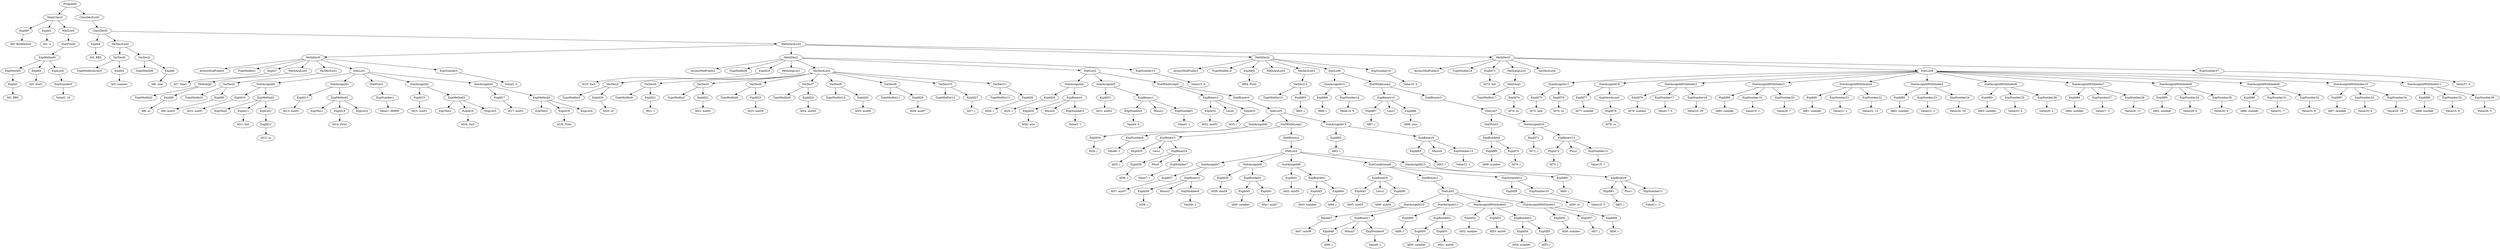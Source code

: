 digraph {
	ordering = out;
	ClassDeclList0 -> ClassDecl0;
	ExpNumber37 -> "Value37: 0";
	ExpNumber36 -> "Value36: 5";
	StatAssignIdWithIndex11 -> ExpId88;
	StatAssignIdWithIndex11 -> ExpNumber35;
	StatAssignIdWithIndex11 -> ExpNumber36;
	ExpNumber34 -> "Value34: 19";
	ExpNumber33 -> "Value33: 8";
	ExpId86 -> "Id86: number";
	ExpNumber30 -> "Value30: 6";
	ExpNumber29 -> "Value29: 6";
	ExpId85 -> "Id85: number";
	ExpNumber28 -> "Value28: 11";
	StatAssignIdWithIndex7 -> ExpId84;
	StatAssignIdWithIndex7 -> ExpNumber27;
	StatAssignIdWithIndex7 -> ExpNumber28;
	ExpNumber26 -> "Value26: 2";
	ExpNumber25 -> "Value25: 4";
	ExpId83 -> "Id83: number";
	ExpId82 -> "Id82: number";
	ExpNumber22 -> "Value22: 12";
	StatAssignIdWithIndex5 -> ExpId82;
	StatAssignIdWithIndex5 -> ExpNumber23;
	StatAssignIdWithIndex5 -> ExpNumber24;
	ExpNumber21 -> "Value21: 2";
	StatAssignIdWithIndex4 -> ExpId81;
	StatAssignIdWithIndex4 -> ExpNumber21;
	StatAssignIdWithIndex4 -> ExpNumber22;
	ExpBinary3 -> ExpId35;
	ExpBinary3 -> Less1;
	ExpBinary3 -> ExpBinary4;
	StatWhileLoop2 -> ExpBinary10;
	StatWhileLoop2 -> StatBraces3;
	ExpNumber6 -> "Value6: 1";
	ExpId34 -> "Id34: j";
	ExpId36 -> "Id36: i";
	ExpNumber7 -> "Value7: 1";
	ExpMethod3 -> ExpThis2;
	ExpMethod3 -> ExpId16;
	ExpMethod3 -> ExpList3;
	ExpNumber20 -> "Value20: 7";
	ExpNumber5 -> "Value5: 1";
	ExpId31 -> "Id31: aux02";
	StatList3 -> StatAssignId6;
	StatList3 -> StatWhileLoop1;
	StatList3 -> StatAssignId14;
	ExpId88 -> "Id88: number";
	ExpId30 -> "Id30: size";
	ExpId54 -> "Id54: number";
	ExpId64 -> "Id64: Print";
	ExpId25 -> "Id25: aux06";
	ExpId84 -> "Id84: number";
	VarDecl8 -> TypeModInt10;
	VarDecl8 -> ExpId25;
	ExpId24 -> "Id24: aux05";
	ExpId37 -> "Id37: aux07";
	VarDecl4 -> TypeModInt6;
	VarDecl4 -> ExpId21;
	VarDeclList2 -> VarDecl3;
	VarDeclList2 -> VarDecl4;
	VarDeclList2 -> VarDecl5;
	VarDeclList2 -> VarDecl6;
	VarDeclList2 -> VarDecl7;
	VarDeclList2 -> VarDecl8;
	VarDeclList2 -> VarDecl9;
	VarDeclList2 -> VarDecl10;
	VarDeclList2 -> VarDecl11;
	StatAssignId9 -> ExpId42;
	StatAssignId9 -> ExpBracket1;
	MethDeclList0 -> MethDecl0;
	MethDeclList0 -> MethDecl1;
	MethDeclList0 -> MethDecl2;
	MethDeclList0 -> MethDecl3;
	ExpId65 -> "Id65: j";
	Program0 -> MainClass0;
	Program0 -> ClassDeclList0;
	ExpId46 -> "Id46: aux04";
	ExpList0 -> ExpNumber0;
	MethArg0 -> TypeModInt2;
	MethArg0 -> ExpId8;
	ExpId7 -> "Id7: Start";
	StatAssignId4 -> ExpId29;
	StatAssignId4 -> ExpBinary0;
	ExpId51 -> "Id51: aux06";
	ExpMethod4 -> ExpThis3;
	ExpMethod4 -> ExpId18;
	ExpMethod4 -> ExpList4;
	ExpId5 -> "Id5: number";
	ExpId63 -> "Id63: i";
	StatAssignId0 -> ExpId10;
	StatAssignId0 -> ExpMethod1;
	StatAssignId13 -> ExpId60;
	StatAssignId13 -> ExpBinary8;
	ClassDecl0 -> ExpId4;
	ClassDecl0 -> VarDeclList0;
	ClassDecl0 -> MethDeclList0;
	ExpMethod0 -> ExpNewId0;
	ExpMethod0 -> ExpId3;
	ExpMethod0 -> ExpList0;
	MethDecl0 -> AccessModPublic0;
	MethDecl0 -> TypeModInt1;
	MethDecl0 -> ExpId7;
	MethDecl0 -> MethArgList0;
	MethDecl0 -> VarDeclList1;
	MethDecl0 -> StatList1;
	MethDecl0 -> ExpNumber2;
	ExpNewId0 -> ExpId2;
	ExpNumber24 -> "Value24: 18";
	ExpId14 -> "Id14: Print";
	StatPrint1 -> ExpNumber1;
	StatList0 -> StatPrint0;
	ExpId80 -> "Id80: number";
	ExpId11 -> "Id11: Init";
	ExpId20 -> "Id20: nt";
	ExpNumber23 -> "Value23: 3";
	ExpId33 -> "Id33: i";
	MethDecl1 -> AccessModPublic1;
	MethDecl1 -> TypeModInt4;
	MethDecl1 -> ExpId19;
	MethDecl1 -> MethArgList1;
	MethDecl1 -> VarDeclList2;
	MethDecl1 -> StatList2;
	MethDecl1 -> ExpNumber13;
	ExpNumber17 -> "Value17: 0";
	VarDecl1 -> TypeModInt0;
	VarDecl1 -> ExpId6;
	ExpId28 -> "Id28: t";
	ExpMethod1 -> ExpThis0;
	ExpMethod1 -> ExpId11;
	ExpMethod1 -> ExpList1;
	ExpBinary8 -> ExpId61;
	ExpBinary8 -> Plus1;
	ExpBinary8 -> ExpNumber11;
	StatAssignId6 -> ExpId34;
	StatAssignId6 -> ExpNumber6;
	ExpId23 -> "Id23: aux04";
	ExpId78 -> "Id78: sz";
	VarDeclList0 -> VarDecl0;
	VarDeclList0 -> VarDecl1;
	ExpId35 -> "Id35: j";
	ExpBracket0 -> ExpId40;
	ExpBracket0 -> ExpId41;
	ExpNumber31 -> "Value31: 7";
	ExpId0 -> "Id0: BubbleSort";
	MainClass0 -> ExpId0;
	MainClass0 -> ExpId1;
	MainClass0 -> StatList0;
	ExpId3 -> "Id3: Start";
	ExpId13 -> "Id13: aux01";
	ExpId26 -> "Id26: aux07";
	ExpId4 -> "Id4: BBS";
	VarDecl0 -> TypeModIntArray0;
	VarDecl0 -> ExpId5;
	StatPrint0 -> ExpMethod0;
	ExpId10 -> "Id10: aux01";
	ExpNumber3 -> "Value3: 1";
	ExpNumber0 -> "Value0: 10";
	VarDecl7 -> TypeModInt9;
	VarDecl7 -> ExpId24;
	ExpBinary0 -> ExpId30;
	ExpBinary0 -> Minus0;
	ExpBinary0 -> ExpNumber3;
	ExpBracket1 -> ExpId43;
	ExpBracket1 -> ExpId44;
	StatWhileLoop1 -> ExpBinary3;
	StatWhileLoop1 -> StatBraces1;
	ExpNumber9 -> "Value9: 1";
	ExpId19 -> "Id19: Sort";
	VarDeclList1 -> VarDecl2;
	ExpId87 -> "Id87: number";
	MethArgList0 -> MethArg0;
	ExpId16 -> "Id16: Sort";
	ExpBinary1 -> ExpNumber4;
	ExpBinary1 -> Minus1;
	ExpBinary1 -> ExpNumber5;
	ExpId1 -> "Id1: a";
	ExpList1 -> ExpId12;
	VarDecl9 -> TypeModInt11;
	VarDecl9 -> ExpId26;
	ExpBinary4 -> ExpId36;
	ExpBinary4 -> Plus0;
	ExpBinary4 -> ExpNumber7;
	StatList1 -> StatAssignId0;
	StatList1 -> StatAssignId1;
	StatList1 -> StatPrint1;
	StatList1 -> StatAssignId2;
	StatList1 -> StatAssignId3;
	VarDecl5 -> TypeModInt7;
	VarDecl5 -> ExpId22;
	StatAssignId11 -> ExpId49;
	StatAssignId11 -> ExpBracket2;
	VarDecl11 -> TypeModInt13;
	VarDecl11 -> ExpId28;
	ExpId27 -> "Id27: j";
	StatAssignId1 -> ExpId13;
	StatAssignId1 -> ExpMethod2;
	ExpNumber27 -> "Value27: 5";
	StatBraces0 -> StatList3;
	ExpBinary2 -> ExpId32;
	ExpBinary2 -> Less0;
	ExpBinary2 -> ExpId33;
	ExpId9 -> "Id9: aux01";
	ExpId15 -> "Id15: aux01";
	ExpId49 -> "Id49: t";
	VarDecl2 -> TypeModInt3;
	VarDecl2 -> ExpId9;
	ExpId2 -> "Id2: BBS";
	ExpMethod2 -> ExpThis1;
	ExpMethod2 -> ExpId14;
	ExpMethod2 -> ExpList2;
	StatAssignIdWithIndex10 -> ExpId87;
	StatAssignIdWithIndex10 -> ExpNumber33;
	StatAssignIdWithIndex10 -> ExpNumber34;
	ExpNumber15 -> "Value15: 1";
	VarDecl6 -> TypeModInt8;
	VarDecl6 -> ExpId23;
	ExpId17 -> "Id17: aux01";
	ExpId77 -> "Id77: number";
	StatWhileLoop0 -> ExpBinary2;
	StatWhileLoop0 -> StatBraces0;
	ExpId29 -> "Id29: i";
	ExpNumber1 -> "Value1: 99999";
	VarDecl10 -> TypeModInt12;
	VarDecl10 -> ExpId27;
	ExpId21 -> "Id21: i";
	StatAssignId2 -> ExpId15;
	StatAssignId2 -> ExpMethod3;
	ExpId66 -> "Id66: j";
	StatAssignId3 -> ExpId17;
	StatAssignId3 -> ExpMethod4;
	ExpNumber18 -> "Value18: 20";
	ExpId81 -> "Id81: number";
	ExpNumber8 -> "Value8: 1";
	StatAssignId17 -> ExpId75;
	StatAssignId17 -> ExpId76;
	StatList4 -> StatAssignId7;
	StatList4 -> StatAssignId8;
	StatList4 -> StatAssignId9;
	StatList4 -> StatConditional0;
	StatList4 -> StatAssignId13;
	ExpNumber32 -> "Value32: 9";
	ExpId39 -> "Id39: aux04";
	StatAssignId14 -> ExpId62;
	StatAssignId14 -> ExpBinary9;
	VarDecl3 -> TypeModInt5;
	VarDecl3 -> ExpId20;
	ExpId73 -> "Id73: Init";
	StatAssignId8 -> ExpId39;
	StatAssignId8 -> ExpBracket0;
	ExpId41 -> "Id41: aux07";
	ExpId42 -> "Id42: aux05";
	ExpBinary6 -> ExpId45;
	ExpBinary6 -> Less2;
	ExpBinary6 -> ExpId46;
	StatAssignIdWithIndex2 -> ExpId79;
	StatAssignIdWithIndex2 -> ExpNumber17;
	StatAssignIdWithIndex2 -> ExpNumber18;
	ExpId44 -> "Id44: j";
	StatConditional0 -> ExpBinary6;
	StatConditional0 -> StatBraces2;
	StatConditional0 -> StatAssignId12;
	ExpId47 -> "Id47: aux06";
	StatAssignId10 -> ExpId47;
	StatAssignId10 -> ExpBinary7;
	ExpId48 -> "Id48: j";
	MethDecl2 -> AccessModPublic2;
	MethDecl2 -> TypeModInt14;
	MethDecl2 -> ExpId64;
	MethDecl2 -> MethArgList2;
	MethDecl2 -> VarDeclList3;
	MethDecl2 -> StatList6;
	MethDecl2 -> ExpNumber16;
	ExpBinary5 -> ExpId38;
	ExpBinary5 -> Minus2;
	ExpBinary5 -> ExpNumber8;
	ExpBinary7 -> ExpId48;
	ExpBinary7 -> Minus3;
	ExpBinary7 -> ExpNumber9;
	ExpBinary9 -> ExpId63;
	ExpBinary9 -> Minus4;
	ExpBinary9 -> ExpNumber12;
	StatList5 -> StatAssignId10;
	StatList5 -> StatAssignId11;
	StatList5 -> StatAssignIdWithIndex0;
	StatList5 -> StatAssignIdWithIndex1;
	ExpId61 -> "Id61: j";
	ExpId50 -> "Id50: number";
	ExpNumber35 -> "Value35: 9";
	ExpId52 -> "Id52: number";
	StatAssignId7 -> ExpId37;
	StatAssignId7 -> ExpBinary5;
	StatAssignIdWithIndex0 -> ExpId52;
	StatAssignIdWithIndex0 -> ExpId53;
	StatAssignIdWithIndex0 -> ExpBracket3;
	ExpId38 -> "Id38: j";
	ExpBracket3 -> ExpId54;
	ExpBracket3 -> ExpId55;
	ExpId18 -> "Id18: Print";
	ExpId55 -> "Id55: j";
	StatAssignIdWithIndex6 -> ExpId83;
	StatAssignIdWithIndex6 -> ExpNumber25;
	StatAssignIdWithIndex6 -> ExpNumber26;
	StatAssignIdWithIndex3 -> ExpId80;
	StatAssignIdWithIndex3 -> ExpNumber19;
	StatAssignIdWithIndex3 -> ExpNumber20;
	ExpId56 -> "Id56: number";
	ExpNumber4 -> "Value4: 0";
	StatAssignIdWithIndex1 -> ExpId56;
	StatAssignIdWithIndex1 -> ExpId57;
	StatAssignIdWithIndex1 -> ExpId58;
	ExpNumber2 -> "Value2: 0";
	ExpId57 -> "Id57: j";
	ExpNumber19 -> "Value19: 1";
	ExpId58 -> "Id58: t";
	ExpNumber14 -> "Value14: 0";
	StatBraces2 -> StatList5;
	ExpId59 -> "Id59: nt";
	ExpId32 -> "Id32: aux02";
	StatAssignId12 -> ExpId59;
	StatAssignId12 -> ExpNumber10;
	StatList2 -> StatAssignId4;
	StatList2 -> StatAssignId5;
	StatList2 -> StatWhileLoop0;
	ExpId60 -> "Id60: j";
	ExpNumber11 -> "Value11: 1";
	ExpId8 -> "Id8: sz";
	StatBraces1 -> StatList4;
	ExpBracket2 -> ExpId50;
	ExpBracket2 -> ExpId51;
	ExpId62 -> "Id62: i";
	StatAssignIdWithIndex8 -> ExpId85;
	StatAssignIdWithIndex8 -> ExpNumber29;
	StatAssignIdWithIndex8 -> ExpNumber30;
	ExpNumber12 -> "Value12: 1";
	ExpId53 -> "Id53: aux06";
	ExpNumber10 -> "Value10: 0";
	ExpNumber13 -> "Value13: 0";
	ExpId45 -> "Id45: aux05";
	VarDecl12 -> TypeModInt15;
	VarDecl12 -> ExpId65;
	StatAssignId15 -> ExpId66;
	StatAssignId15 -> ExpNumber14;
	VarDeclList3 -> VarDecl12;
	ExpId22 -> "Id22: aux02";
	StatBraces3 -> StatList7;
	StatList6 -> StatAssignId15;
	StatList6 -> StatWhileLoop2;
	ExpId67 -> "Id67: j";
	ExpBinary10 -> ExpId67;
	ExpBinary10 -> Less3;
	ExpBinary10 -> ExpId68;
	ExpId43 -> "Id43: number";
	ExpId71 -> "Id71: j";
	ExpId6 -> "Id6: size";
	ExpId68 -> "Id68: size";
	ExpId69 -> "Id69: number";
	StatAssignId16 -> ExpId71;
	StatAssignId16 -> ExpBinary11;
	StatAssignIdWithIndex9 -> ExpId86;
	StatAssignIdWithIndex9 -> ExpNumber31;
	StatAssignIdWithIndex9 -> ExpNumber32;
	ExpBracket4 -> ExpId69;
	ExpBracket4 -> ExpId70;
	ExpId70 -> "Id70: j";
	StatAssignId5 -> ExpId31;
	StatAssignId5 -> ExpBinary1;
	StatPrint2 -> ExpBracket4;
	StatList7 -> StatPrint2;
	StatList7 -> StatAssignId16;
	ExpId72 -> "Id72: j";
	ExpBinary11 -> ExpId72;
	ExpBinary11 -> Plus2;
	ExpBinary11 -> ExpNumber15;
	ExpNumber16 -> "Value16: 0";
	MethDecl3 -> AccessModPublic3;
	MethDecl3 -> TypeModInt16;
	MethDecl3 -> ExpId73;
	MethDecl3 -> MethArgList3;
	MethDecl3 -> VarDeclList4;
	MethDecl3 -> StatList8;
	MethDecl3 -> ExpNumber37;
	MethArg1 -> TypeModInt17;
	MethArg1 -> ExpId74;
	ExpId74 -> "Id74: sz";
	ExpId40 -> "Id40: number";
	MethArgList3 -> MethArg1;
	ExpId12 -> "Id12: sz";
	ExpId75 -> "Id75: size";
	ExpId76 -> "Id76: sz";
	StatList8 -> StatAssignId17;
	StatList8 -> StatAssignId18;
	StatList8 -> StatAssignIdWithIndex2;
	StatList8 -> StatAssignIdWithIndex3;
	StatList8 -> StatAssignIdWithIndex4;
	StatList8 -> StatAssignIdWithIndex5;
	StatList8 -> StatAssignIdWithIndex6;
	StatList8 -> StatAssignIdWithIndex7;
	StatList8 -> StatAssignIdWithIndex8;
	StatList8 -> StatAssignIdWithIndex9;
	StatList8 -> StatAssignIdWithIndex10;
	StatList8 -> StatAssignIdWithIndex11;
	StatAssignId18 -> ExpId77;
	StatAssignId18 -> ExpNewArray0;
	ExpNewArray0 -> ExpId78;
	ExpId79 -> "Id79: number";
}

